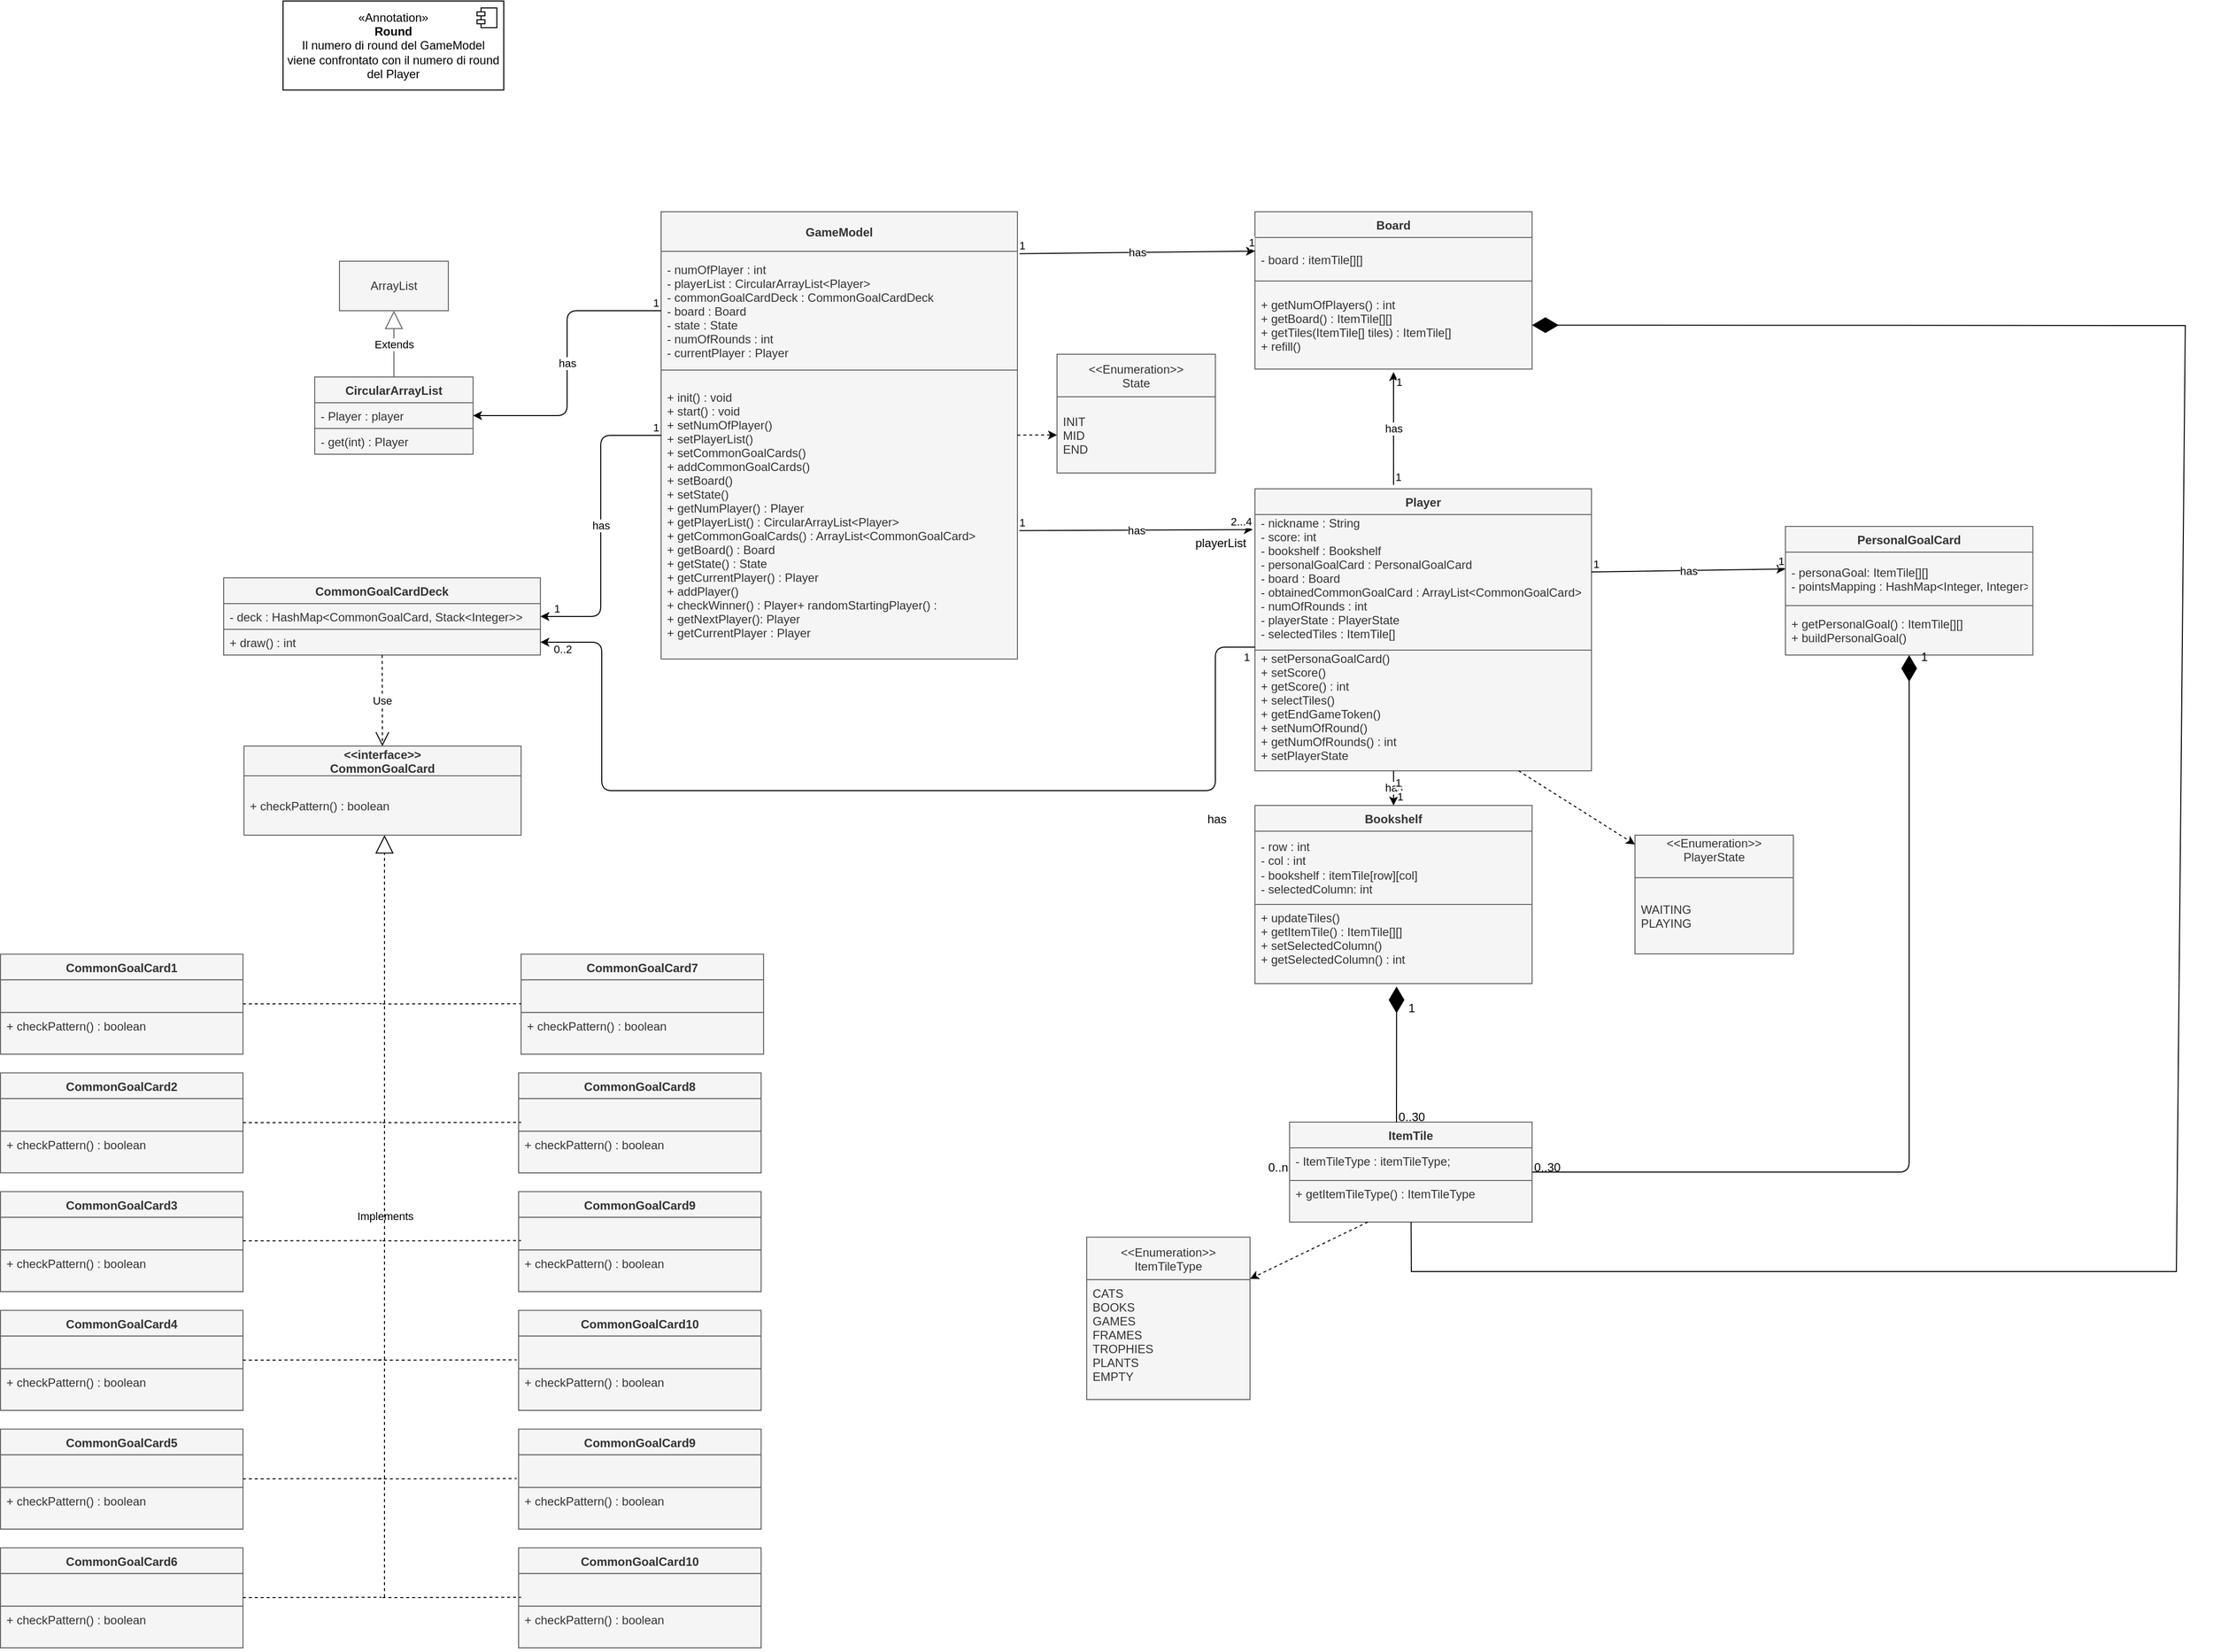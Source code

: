 <mxfile version="21.0.6" type="github">
  <diagram id="C5RBs43oDa-KdzZeNtuy" name="Page-1">
    <mxGraphModel dx="2793" dy="2208" grid="0" gridSize="10" guides="1" tooltips="1" connect="1" arrows="1" fold="1" page="0" pageScale="1" pageWidth="827" pageHeight="1169" background="none" math="0" shadow="0">
      <root>
        <mxCell id="WIyWlLk6GJQsqaUBKTNV-0" />
        <mxCell id="WIyWlLk6GJQsqaUBKTNV-1" parent="WIyWlLk6GJQsqaUBKTNV-0" />
        <mxCell id="HeNyDOu_JDfbKaOdh0E8-0" value="Player" style="swimlane;fontStyle=1;align=center;verticalAlign=top;childLayout=stackLayout;horizontal=1;startSize=26;horizontalStack=0;resizeParent=1;resizeParentMax=0;resizeLast=0;collapsible=1;marginBottom=0;fillColor=#f5f5f5;fontColor=#333333;strokeColor=#666666;" parent="WIyWlLk6GJQsqaUBKTNV-1" vertex="1">
          <mxGeometry x="440" y="-600" width="340" height="285" as="geometry" />
        </mxCell>
        <mxCell id="HeNyDOu_JDfbKaOdh0E8-1" value="- nickname : String&#xa;- score: int&#xa;- bookshelf : Bookshelf&#xa;- personalGoalCard : PersonalGoalCard&#xa;- board : Board&#xa;- obtainedCommonGoalCard : ArrayList&lt;CommonGoalCard&gt;&#xa;- numOfRounds : int&#xa;- playerState : PlayerState&#xa;- selectedTiles : ItemTile[]&#xa;" style="text;strokeColor=#666666;fillColor=#f5f5f5;align=left;verticalAlign=middle;spacingLeft=4;spacingRight=4;overflow=hidden;rotatable=0;points=[[0,0.5],[1,0.5]];portConstraint=eastwest;fontColor=#333333;" parent="HeNyDOu_JDfbKaOdh0E8-0" vertex="1">
          <mxGeometry y="26" width="340" height="137" as="geometry" />
        </mxCell>
        <mxCell id="HeNyDOu_JDfbKaOdh0E8-3" value="+ setPersonaGoalCard()&#xa;+ setScore()&#xa;+ getScore() : int&#xa;+ selectTiles()&#xa;+ getEndGameToken()&#xa;+ setNumOfRound()&#xa;+ getNumOfRounds() : int&#xa;+ setPlayerState&#xa;" style="text;strokeColor=#666666;fillColor=#f5f5f5;align=left;verticalAlign=middle;spacingLeft=4;spacingRight=4;overflow=hidden;rotatable=0;points=[[0,0.5],[1,0.5]];portConstraint=eastwest;fontColor=#333333;" parent="HeNyDOu_JDfbKaOdh0E8-0" vertex="1">
          <mxGeometry y="163" width="340" height="122" as="geometry" />
        </mxCell>
        <mxCell id="HeNyDOu_JDfbKaOdh0E8-4" value="Bookshelf" style="swimlane;fontStyle=1;align=center;verticalAlign=top;childLayout=stackLayout;horizontal=1;startSize=26;horizontalStack=0;resizeParent=1;resizeParentMax=0;resizeLast=0;collapsible=1;marginBottom=0;fillColor=#f5f5f5;fontColor=#333333;strokeColor=#666666;" parent="WIyWlLk6GJQsqaUBKTNV-1" vertex="1">
          <mxGeometry x="440" y="-280" width="280" height="180" as="geometry" />
        </mxCell>
        <mxCell id="HeNyDOu_JDfbKaOdh0E8-5" value="- row : int&lt;u&gt;&lt;br&gt;&lt;/u&gt;- col : int&lt;br&gt;- bookshelf : itemTile[row][col]&lt;br&gt;- selectedColumn: int" style="text;strokeColor=#666666;fillColor=#f5f5f5;align=left;verticalAlign=middle;spacingLeft=4;spacingRight=4;overflow=hidden;rotatable=0;points=[[0,0.5],[1,0.5]];portConstraint=eastwest;html=1;fontColor=#333333;" parent="HeNyDOu_JDfbKaOdh0E8-4" vertex="1">
          <mxGeometry y="26" width="280" height="74" as="geometry" />
        </mxCell>
        <mxCell id="HeNyDOu_JDfbKaOdh0E8-7" value="+ updateTiles()&#xa;+ getItemTile() : ItemTile[][]&#xa;+ setSelectedColumn()&#xa;+ getSelectedColumn() : int " style="text;strokeColor=#666666;fillColor=#f5f5f5;align=left;verticalAlign=top;spacingLeft=4;spacingRight=4;overflow=hidden;rotatable=0;points=[[0,0.5],[1,0.5]];portConstraint=eastwest;fontColor=#333333;" parent="HeNyDOu_JDfbKaOdh0E8-4" vertex="1">
          <mxGeometry y="100" width="280" height="80" as="geometry" />
        </mxCell>
        <mxCell id="HeNyDOu_JDfbKaOdh0E8-8" value="PersonalGoalCard" style="swimlane;fontStyle=1;align=center;verticalAlign=top;childLayout=stackLayout;horizontal=1;startSize=26;horizontalStack=0;resizeParent=1;resizeParentMax=0;resizeLast=0;collapsible=1;marginBottom=0;fillColor=#f5f5f5;fontColor=#333333;strokeColor=#666666;" parent="WIyWlLk6GJQsqaUBKTNV-1" vertex="1">
          <mxGeometry x="976" y="-562" width="250" height="130" as="geometry" />
        </mxCell>
        <mxCell id="HeNyDOu_JDfbKaOdh0E8-9" value="- personaGoal: ItemTile[][]&#xa;- pointsMapping : HashMap&lt;Integer, Integer&gt;" style="text;strokeColor=#666666;fillColor=#f5f5f5;align=left;verticalAlign=middle;spacingLeft=4;spacingRight=4;overflow=hidden;rotatable=0;points=[[0,0.5],[1,0.5]];portConstraint=eastwest;fontColor=#333333;" parent="HeNyDOu_JDfbKaOdh0E8-8" vertex="1">
          <mxGeometry y="26" width="250" height="54" as="geometry" />
        </mxCell>
        <mxCell id="HeNyDOu_JDfbKaOdh0E8-11" value="+ getPersonalGoal() : ItemTile[][]&#xa;+ buildPersonalGoal()" style="text;strokeColor=#666666;fillColor=#f5f5f5;align=left;verticalAlign=middle;spacingLeft=4;spacingRight=4;overflow=hidden;rotatable=0;points=[[0,0.5],[1,0.5]];portConstraint=eastwest;fontColor=#333333;" parent="HeNyDOu_JDfbKaOdh0E8-8" vertex="1">
          <mxGeometry y="80" width="250" height="50" as="geometry" />
        </mxCell>
        <mxCell id="HeNyDOu_JDfbKaOdh0E8-12" value="Board" style="swimlane;fontStyle=1;align=center;verticalAlign=top;childLayout=stackLayout;horizontal=1;startSize=26;horizontalStack=0;resizeParent=1;resizeParentMax=0;resizeLast=0;collapsible=1;marginBottom=0;labelBackgroundColor=none;fillColor=#f5f5f5;fontColor=#333333;strokeColor=#666666;" parent="WIyWlLk6GJQsqaUBKTNV-1" vertex="1">
          <mxGeometry x="440" y="-880" width="280" height="159" as="geometry" />
        </mxCell>
        <mxCell id="HeNyDOu_JDfbKaOdh0E8-13" value="- board : itemTile[][]" style="text;strokeColor=#666666;fillColor=#f5f5f5;align=left;verticalAlign=middle;spacingLeft=4;spacingRight=4;overflow=hidden;rotatable=0;points=[[0,0.5],[1,0.5]];portConstraint=eastwest;labelBackgroundColor=none;fontColor=#333333;" parent="HeNyDOu_JDfbKaOdh0E8-12" vertex="1">
          <mxGeometry y="26" width="280" height="44" as="geometry" />
        </mxCell>
        <mxCell id="HeNyDOu_JDfbKaOdh0E8-15" value="+ getNumOfPlayers() : int&#xa;+ getBoard() : ItemTile[][]&#xa;+ getTiles(ItemTile[] tiles) : ItemTile[]&#xa;+ refill()" style="text;strokeColor=#666666;fillColor=#f5f5f5;align=left;verticalAlign=middle;spacingLeft=4;spacingRight=4;overflow=hidden;rotatable=0;points=[[0,0.5],[1,0.5]];portConstraint=eastwest;labelBackgroundColor=none;fontColor=#333333;" parent="HeNyDOu_JDfbKaOdh0E8-12" vertex="1">
          <mxGeometry y="70" width="280" height="89" as="geometry" />
        </mxCell>
        <mxCell id="HeNyDOu_JDfbKaOdh0E8-16" value="&lt;&lt;Enumeration&gt;&gt;&#xa;ItemTileType" style="swimlane;fontStyle=0;childLayout=stackLayout;horizontal=1;startSize=43;fillColor=#f5f5f5;horizontalStack=0;resizeParent=1;resizeParentMax=0;resizeLast=0;collapsible=1;marginBottom=0;fontColor=#333333;strokeColor=#666666;" parent="WIyWlLk6GJQsqaUBKTNV-1" vertex="1">
          <mxGeometry x="270" y="156.25" width="165" height="164" as="geometry" />
        </mxCell>
        <mxCell id="HeNyDOu_JDfbKaOdh0E8-17" value="CATS&#xa;BOOKS&#xa;GAMES&#xa;FRAMES&#xa;TROPHIES&#xa;PLANTS&#xa;EMPTY" style="text;strokeColor=#666666;fillColor=#f5f5f5;align=left;verticalAlign=top;spacingLeft=4;spacingRight=4;overflow=hidden;rotatable=0;points=[[0,0.5],[1,0.5]];portConstraint=eastwest;fontColor=#333333;" parent="HeNyDOu_JDfbKaOdh0E8-16" vertex="1">
          <mxGeometry y="43" width="165" height="121" as="geometry" />
        </mxCell>
        <mxCell id="HeNyDOu_JDfbKaOdh0E8-39" value="&lt;&lt;interface&gt;&gt;&#xa;CommonGoalCard" style="swimlane;fontStyle=1;align=center;verticalAlign=middle;childLayout=stackLayout;horizontal=1;startSize=30;horizontalStack=0;resizeParent=1;resizeParentMax=0;resizeLast=0;collapsible=1;marginBottom=0;labelBackgroundColor=none;fillColor=#f5f5f5;fontColor=#333333;strokeColor=#666666;" parent="WIyWlLk6GJQsqaUBKTNV-1" vertex="1">
          <mxGeometry x="-581.49" y="-340" width="280" height="90" as="geometry" />
        </mxCell>
        <mxCell id="HeNyDOu_JDfbKaOdh0E8-42" value="+ checkPattern() : boolean" style="text;strokeColor=#666666;fillColor=#f5f5f5;align=left;verticalAlign=middle;spacingLeft=4;spacingRight=4;overflow=hidden;rotatable=0;points=[[0,0.5],[1,0.5]];portConstraint=eastwest;fontColor=#333333;" parent="HeNyDOu_JDfbKaOdh0E8-39" vertex="1">
          <mxGeometry y="30" width="280" height="60" as="geometry" />
        </mxCell>
        <mxCell id="TG_g14gipUIJD300kOHJ-9" value="ItemTile" style="swimlane;fontStyle=1;align=center;verticalAlign=top;childLayout=stackLayout;horizontal=1;startSize=26;horizontalStack=0;resizeParent=1;resizeParentMax=0;resizeLast=0;collapsible=1;marginBottom=0;fillColor=#f5f5f5;fontColor=#333333;strokeColor=#666666;" parent="WIyWlLk6GJQsqaUBKTNV-1" vertex="1">
          <mxGeometry x="475" y="40" width="245" height="101" as="geometry" />
        </mxCell>
        <mxCell id="TG_g14gipUIJD300kOHJ-10" value="- ItemTileType : itemTileType;" style="text;strokeColor=#666666;fillColor=#f5f5f5;align=left;verticalAlign=top;spacingLeft=4;spacingRight=4;overflow=hidden;rotatable=0;points=[[0,0.5],[1,0.5]];portConstraint=eastwest;fontColor=#333333;" parent="TG_g14gipUIJD300kOHJ-9" vertex="1">
          <mxGeometry y="26" width="245" height="33" as="geometry" />
        </mxCell>
        <mxCell id="TG_g14gipUIJD300kOHJ-12" value="+ getItemTileType() : ItemTileType" style="text;strokeColor=#666666;fillColor=#f5f5f5;align=left;verticalAlign=top;spacingLeft=4;spacingRight=4;overflow=hidden;rotatable=0;points=[[0,0.5],[1,0.5]];portConstraint=eastwest;fontColor=#333333;" parent="TG_g14gipUIJD300kOHJ-9" vertex="1">
          <mxGeometry y="59" width="245" height="42" as="geometry" />
        </mxCell>
        <mxCell id="dTjtzGn-DZdnPieQcymC-0" value="GameModel" style="swimlane;fontStyle=1;align=center;verticalAlign=middle;childLayout=stackLayout;horizontal=1;startSize=40;horizontalStack=0;resizeParent=1;resizeParentMax=0;resizeLast=0;collapsible=1;marginBottom=0;fillColor=#f5f5f5;strokeColor=#666666;fontColor=#333333;" parent="WIyWlLk6GJQsqaUBKTNV-1" vertex="1">
          <mxGeometry x="-160" y="-880" width="360" height="452" as="geometry" />
        </mxCell>
        <mxCell id="dTjtzGn-DZdnPieQcymC-1" value="- numOfPlayer : int&#xa;- playerList : CircularArrayList&lt;Player&gt;&#xa;- commonGoalCardDeck : CommonGoalCardDeck&#xa;- board : Board&#xa;- state : State&#xa;- numOfRounds : int&#xa;- currentPlayer : Player" style="text;strokeColor=#666666;fillColor=#f5f5f5;align=left;verticalAlign=middle;spacingLeft=4;spacingRight=4;overflow=hidden;rotatable=0;points=[[0,0.5],[1,0.5]];portConstraint=eastwest;fontColor=#333333;" parent="dTjtzGn-DZdnPieQcymC-0" vertex="1">
          <mxGeometry y="40" width="360" height="120" as="geometry" />
        </mxCell>
        <mxCell id="dTjtzGn-DZdnPieQcymC-3" value="+ init() : void&#xa;+ start() : void&#xa;+ setNumOfPlayer() &#xa;+ setPlayerList()&#xa;+ setCommonGoalCards()&#xa;+ addCommonGoalCards()&#xa;+ setBoard()&#xa;+ setState()&#xa;+ getNumPlayer() : Player&#xa;+ getPlayerList() : CircularArrayList&lt;Player&gt;&#xa;+ getCommonGoalCards() : ArrayList&lt;CommonGoalCard&gt;&#xa;+ getBoard() : Board&#xa;+ getState() : State&#xa;+ getCurrentPlayer() : Player&#xa;+ addPlayer()&#xa;+ checkWinner() : Player+ randomStartingPlayer() : &#xa;+ getNextPlayer(): Player&#xa;+ getCurrentPlayer : Player" style="text;strokeColor=#666666;fillColor=#f5f5f5;align=left;verticalAlign=middle;spacingLeft=4;spacingRight=4;overflow=hidden;rotatable=0;points=[[0,0.5],[1,0.5]];portConstraint=eastwest;fontColor=#333333;" parent="dTjtzGn-DZdnPieQcymC-0" vertex="1">
          <mxGeometry y="160" width="360" height="292" as="geometry" />
        </mxCell>
        <mxCell id="dTjtzGn-DZdnPieQcymC-8" value="&lt;&lt;Enumeration&gt;&gt;&#xa;State" style="swimlane;fontStyle=0;childLayout=stackLayout;horizontal=1;startSize=43;fillColor=#f5f5f5;horizontalStack=0;resizeParent=1;resizeParentMax=0;resizeLast=0;collapsible=1;marginBottom=0;fontColor=#333333;strokeColor=#666666;" parent="WIyWlLk6GJQsqaUBKTNV-1" vertex="1">
          <mxGeometry x="240" y="-736" width="160" height="120" as="geometry" />
        </mxCell>
        <mxCell id="dTjtzGn-DZdnPieQcymC-9" value="INIT&#xa;MID&#xa;END" style="text;strokeColor=#666666;fillColor=#f5f5f5;align=left;verticalAlign=middle;spacingLeft=4;spacingRight=4;overflow=hidden;rotatable=0;points=[[0,0.5],[1,0.5]];portConstraint=eastwest;fontColor=#333333;" parent="dTjtzGn-DZdnPieQcymC-8" vertex="1">
          <mxGeometry y="43" width="160" height="77" as="geometry" />
        </mxCell>
        <mxCell id="AF8taGSQTb52YkFh4nOF-19" value="has" style="endArrow=classic;html=1;rounded=0;exitX=1.006;exitY=0.02;exitDx=0;exitDy=0;exitPerimeter=0;entryX=0;entryY=0.25;entryDx=0;entryDy=0;" parent="WIyWlLk6GJQsqaUBKTNV-1" source="dTjtzGn-DZdnPieQcymC-1" target="HeNyDOu_JDfbKaOdh0E8-12" edge="1">
          <mxGeometry relative="1" as="geometry">
            <mxPoint x="260" y="-840" as="sourcePoint" />
            <mxPoint x="400" y="-810" as="targetPoint" />
            <Array as="points" />
          </mxGeometry>
        </mxCell>
        <mxCell id="AF8taGSQTb52YkFh4nOF-21" value="1" style="edgeLabel;resizable=0;html=1;align=left;verticalAlign=bottom;fillColor=#FFF4C3;" parent="AF8taGSQTb52YkFh4nOF-19" connectable="0" vertex="1">
          <mxGeometry x="-1" relative="1" as="geometry">
            <mxPoint x="-2" as="offset" />
          </mxGeometry>
        </mxCell>
        <mxCell id="AF8taGSQTb52YkFh4nOF-22" value="1" style="edgeLabel;resizable=0;html=1;align=right;verticalAlign=bottom;fillColor=#FFF4C3;" parent="AF8taGSQTb52YkFh4nOF-19" connectable="0" vertex="1">
          <mxGeometry x="1" relative="1" as="geometry" />
        </mxCell>
        <mxCell id="AF8taGSQTb52YkFh4nOF-24" value="has" style="endArrow=classic;html=1;rounded=1;exitX=1.006;exitY=0.02;exitDx=0;exitDy=0;exitPerimeter=0;entryX=0.968;entryY=0.041;entryDx=0;entryDy=0;entryPerimeter=0;" parent="WIyWlLk6GJQsqaUBKTNV-1" edge="1" target="AF8taGSQTb52YkFh4nOF-30">
          <mxGeometry relative="1" as="geometry">
            <mxPoint x="202.0" y="-557.75" as="sourcePoint" />
            <mxPoint x="439.84" y="-560" as="targetPoint" />
            <Array as="points" />
          </mxGeometry>
        </mxCell>
        <mxCell id="AF8taGSQTb52YkFh4nOF-25" value="1" style="edgeLabel;resizable=0;html=1;align=left;verticalAlign=bottom;fillColor=#FFF4C3;" parent="AF8taGSQTb52YkFh4nOF-24" connectable="0" vertex="1">
          <mxGeometry x="-1" relative="1" as="geometry">
            <mxPoint x="-2" as="offset" />
          </mxGeometry>
        </mxCell>
        <mxCell id="AF8taGSQTb52YkFh4nOF-26" value="2...4" style="edgeLabel;resizable=0;html=1;align=right;verticalAlign=bottom;fillColor=#FFF4C3;" parent="AF8taGSQTb52YkFh4nOF-24" connectable="0" vertex="1">
          <mxGeometry x="1" relative="1" as="geometry" />
        </mxCell>
        <mxCell id="AF8taGSQTb52YkFh4nOF-27" value="has" style="endArrow=classic;html=1;rounded=1;exitX=0.412;exitY=-0.014;exitDx=0;exitDy=0;entryX=0.5;entryY=1.034;entryDx=0;entryDy=0;entryPerimeter=0;exitPerimeter=0;" parent="WIyWlLk6GJQsqaUBKTNV-1" source="HeNyDOu_JDfbKaOdh0E8-0" target="HeNyDOu_JDfbKaOdh0E8-15" edge="1">
          <mxGeometry relative="1" as="geometry">
            <mxPoint x="571.5" y="-600" as="sourcePoint" />
            <mxPoint x="588.5" y="-712.25" as="targetPoint" />
            <Array as="points" />
          </mxGeometry>
        </mxCell>
        <mxCell id="AF8taGSQTb52YkFh4nOF-28" value="1" style="edgeLabel;resizable=0;html=1;align=left;verticalAlign=bottom;fillColor=#FFF4C3;direction=south;" parent="AF8taGSQTb52YkFh4nOF-27" connectable="0" vertex="1">
          <mxGeometry x="-1" relative="1" as="geometry">
            <mxPoint as="offset" />
          </mxGeometry>
        </mxCell>
        <mxCell id="AF8taGSQTb52YkFh4nOF-29" value="1" style="edgeLabel;resizable=0;html=1;align=right;verticalAlign=bottom;fillColor=#FFF4C3;" parent="AF8taGSQTb52YkFh4nOF-27" connectable="0" vertex="1">
          <mxGeometry x="1" relative="1" as="geometry">
            <mxPoint x="10" y="18" as="offset" />
          </mxGeometry>
        </mxCell>
        <mxCell id="AF8taGSQTb52YkFh4nOF-30" value="playerList" style="text;html=1;align=center;verticalAlign=middle;resizable=0;points=[];autosize=1;strokeColor=none;fillColor=none;" parent="WIyWlLk6GJQsqaUBKTNV-1" vertex="1">
          <mxGeometry x="370" y="-560" width="70" height="30" as="geometry" />
        </mxCell>
        <mxCell id="AF8taGSQTb52YkFh4nOF-31" value="has" style="endArrow=classic;html=1;rounded=0;exitX=0.412;exitY=1;exitDx=0;exitDy=0;exitPerimeter=0;" parent="WIyWlLk6GJQsqaUBKTNV-1" source="HeNyDOu_JDfbKaOdh0E8-3" target="HeNyDOu_JDfbKaOdh0E8-4" edge="1">
          <mxGeometry relative="1" as="geometry">
            <mxPoint x="579.5" y="-282.03" as="sourcePoint" />
            <mxPoint x="890" y="-340" as="targetPoint" />
            <Array as="points" />
          </mxGeometry>
        </mxCell>
        <mxCell id="AF8taGSQTb52YkFh4nOF-32" value="1" style="edgeLabel;resizable=0;html=1;align=left;verticalAlign=bottom;fillColor=#FFF4C3;direction=south;" parent="AF8taGSQTb52YkFh4nOF-31" connectable="0" vertex="1">
          <mxGeometry x="-1" relative="1" as="geometry">
            <mxPoint y="20" as="offset" />
          </mxGeometry>
        </mxCell>
        <mxCell id="AF8taGSQTb52YkFh4nOF-33" value="1" style="edgeLabel;resizable=0;html=1;align=right;verticalAlign=bottom;fillColor=#FFF4C3;" parent="AF8taGSQTb52YkFh4nOF-31" connectable="0" vertex="1">
          <mxGeometry x="1" relative="1" as="geometry">
            <mxPoint x="10" as="offset" />
          </mxGeometry>
        </mxCell>
        <mxCell id="AF8taGSQTb52YkFh4nOF-34" value="has" style="endArrow=classic;html=1;rounded=1;edgeStyle=orthogonalEdgeStyle;" parent="WIyWlLk6GJQsqaUBKTNV-1" source="dTjtzGn-DZdnPieQcymC-0" target="Bc4TnsWlUAblkgccjZVZ-6" edge="1">
          <mxGeometry x="-0.003" relative="1" as="geometry">
            <mxPoint x="19.5" y="-460" as="sourcePoint" />
            <mxPoint x="19.5" y="-340" as="targetPoint" />
            <mxPoint as="offset" />
          </mxGeometry>
        </mxCell>
        <mxCell id="AF8taGSQTb52YkFh4nOF-35" value="1" style="edgeLabel;resizable=0;html=1;align=left;verticalAlign=bottom;fillColor=#FFF4C3;direction=south;" parent="AF8taGSQTb52YkFh4nOF-34" connectable="0" vertex="1">
          <mxGeometry x="-1" relative="1" as="geometry">
            <mxPoint x="-10" as="offset" />
          </mxGeometry>
        </mxCell>
        <mxCell id="AF8taGSQTb52YkFh4nOF-37" value="has" style="endArrow=classic;html=1;rounded=1;entryX=0;entryY=0.315;entryDx=0;entryDy=0;entryPerimeter=0;" parent="WIyWlLk6GJQsqaUBKTNV-1" target="HeNyDOu_JDfbKaOdh0E8-9" edge="1">
          <mxGeometry relative="1" as="geometry">
            <mxPoint x="780" y="-516" as="sourcePoint" />
            <mxPoint x="957.84" y="-530" as="targetPoint" />
            <Array as="points" />
          </mxGeometry>
        </mxCell>
        <mxCell id="AF8taGSQTb52YkFh4nOF-38" value="1" style="edgeLabel;resizable=0;html=1;align=left;verticalAlign=bottom;fillColor=#FFF4C3;" parent="AF8taGSQTb52YkFh4nOF-37" connectable="0" vertex="1">
          <mxGeometry x="-1" relative="1" as="geometry">
            <mxPoint as="offset" />
          </mxGeometry>
        </mxCell>
        <mxCell id="AF8taGSQTb52YkFh4nOF-39" value="1" style="edgeLabel;resizable=0;html=1;align=right;verticalAlign=bottom;fillColor=#FFF4C3;" parent="AF8taGSQTb52YkFh4nOF-37" connectable="0" vertex="1">
          <mxGeometry x="1" relative="1" as="geometry" />
        </mxCell>
        <mxCell id="AF8taGSQTb52YkFh4nOF-45" value="&lt;&lt;Enumeration&gt;&gt;&#xa;PlayerState&#xa;" style="swimlane;fontStyle=0;childLayout=stackLayout;horizontal=1;startSize=43;fillColor=#f5f5f5;horizontalStack=0;resizeParent=1;resizeParentMax=0;resizeLast=0;collapsible=1;marginBottom=0;fontColor=#333333;strokeColor=#666666;" parent="WIyWlLk6GJQsqaUBKTNV-1" vertex="1">
          <mxGeometry x="824" y="-250" width="160" height="120" as="geometry" />
        </mxCell>
        <mxCell id="AF8taGSQTb52YkFh4nOF-46" value="WAITING&#xa;PLAYING" style="text;strokeColor=#666666;fillColor=#f5f5f5;align=left;verticalAlign=middle;spacingLeft=4;spacingRight=4;overflow=hidden;rotatable=0;points=[[0,0.5],[1,0.5]];portConstraint=eastwest;fontColor=#333333;" parent="AF8taGSQTb52YkFh4nOF-45" vertex="1">
          <mxGeometry y="43" width="160" height="77" as="geometry" />
        </mxCell>
        <mxCell id="AF8taGSQTb52YkFh4nOF-93" value="CommonGoalCard3" style="swimlane;fontStyle=1;align=center;verticalAlign=top;childLayout=stackLayout;horizontal=1;startSize=26;horizontalStack=0;resizeParent=1;resizeParentMax=0;resizeLast=0;collapsible=1;marginBottom=0;fillColor=#f5f5f5;fontColor=#333333;strokeColor=#666666;" parent="WIyWlLk6GJQsqaUBKTNV-1" vertex="1">
          <mxGeometry x="-827.49" y="110.25" width="245" height="101" as="geometry" />
        </mxCell>
        <mxCell id="AF8taGSQTb52YkFh4nOF-94" value="" style="text;strokeColor=#666666;fillColor=#f5f5f5;align=left;verticalAlign=top;spacingLeft=4;spacingRight=4;overflow=hidden;rotatable=0;points=[[0,0.5],[1,0.5]];portConstraint=eastwest;fontColor=#333333;" parent="AF8taGSQTb52YkFh4nOF-93" vertex="1">
          <mxGeometry y="26" width="245" height="33" as="geometry" />
        </mxCell>
        <mxCell id="AF8taGSQTb52YkFh4nOF-95" value="+ checkPattern() : boolean" style="text;strokeColor=#666666;fillColor=#f5f5f5;align=left;verticalAlign=top;spacingLeft=4;spacingRight=4;overflow=hidden;rotatable=0;points=[[0,0.5],[1,0.5]];portConstraint=eastwest;fontColor=#333333;" parent="AF8taGSQTb52YkFh4nOF-93" vertex="1">
          <mxGeometry y="59" width="245" height="42" as="geometry" />
        </mxCell>
        <mxCell id="AF8taGSQTb52YkFh4nOF-97" value="CommonGoalCard4" style="swimlane;fontStyle=1;align=center;verticalAlign=top;childLayout=stackLayout;horizontal=1;startSize=26;horizontalStack=0;resizeParent=1;resizeParentMax=0;resizeLast=0;collapsible=1;marginBottom=0;fillColor=#f5f5f5;fontColor=#333333;strokeColor=#666666;" parent="WIyWlLk6GJQsqaUBKTNV-1" vertex="1">
          <mxGeometry x="-827.49" y="230.25" width="245" height="101" as="geometry" />
        </mxCell>
        <mxCell id="AF8taGSQTb52YkFh4nOF-98" value="" style="text;strokeColor=#666666;fillColor=#f5f5f5;align=left;verticalAlign=top;spacingLeft=4;spacingRight=4;overflow=hidden;rotatable=0;points=[[0,0.5],[1,0.5]];portConstraint=eastwest;fontColor=#333333;" parent="AF8taGSQTb52YkFh4nOF-97" vertex="1">
          <mxGeometry y="26" width="245" height="33" as="geometry" />
        </mxCell>
        <mxCell id="AF8taGSQTb52YkFh4nOF-99" value="+ checkPattern() : boolean" style="text;strokeColor=#666666;fillColor=#f5f5f5;align=left;verticalAlign=top;spacingLeft=4;spacingRight=4;overflow=hidden;rotatable=0;points=[[0,0.5],[1,0.5]];portConstraint=eastwest;fontColor=#333333;" parent="AF8taGSQTb52YkFh4nOF-97" vertex="1">
          <mxGeometry y="59" width="245" height="42" as="geometry" />
        </mxCell>
        <mxCell id="AF8taGSQTb52YkFh4nOF-101" value="CommonGoalCard1" style="swimlane;fontStyle=1;align=center;verticalAlign=top;childLayout=stackLayout;horizontal=1;startSize=26;horizontalStack=0;resizeParent=1;resizeParentMax=0;resizeLast=0;collapsible=1;marginBottom=0;fillColor=#f5f5f5;fontColor=#333333;strokeColor=#666666;" parent="WIyWlLk6GJQsqaUBKTNV-1" vertex="1">
          <mxGeometry x="-827.49" y="-129.75" width="245" height="101" as="geometry" />
        </mxCell>
        <mxCell id="AF8taGSQTb52YkFh4nOF-102" value="" style="text;strokeColor=#666666;fillColor=#f5f5f5;align=left;verticalAlign=top;spacingLeft=4;spacingRight=4;overflow=hidden;rotatable=0;points=[[0,0.5],[1,0.5]];portConstraint=eastwest;fontColor=#333333;" parent="AF8taGSQTb52YkFh4nOF-101" vertex="1">
          <mxGeometry y="26" width="245" height="33" as="geometry" />
        </mxCell>
        <mxCell id="AF8taGSQTb52YkFh4nOF-103" value="+ checkPattern() : boolean" style="text;strokeColor=#666666;fillColor=#f5f5f5;align=left;verticalAlign=top;spacingLeft=4;spacingRight=4;overflow=hidden;rotatable=0;points=[[0,0.5],[1,0.5]];portConstraint=eastwest;fontColor=#333333;" parent="AF8taGSQTb52YkFh4nOF-101" vertex="1">
          <mxGeometry y="59" width="245" height="42" as="geometry" />
        </mxCell>
        <mxCell id="AF8taGSQTb52YkFh4nOF-104" value="CommonGoalCard2" style="swimlane;fontStyle=1;align=center;verticalAlign=top;childLayout=stackLayout;horizontal=1;startSize=26;horizontalStack=0;resizeParent=1;resizeParentMax=0;resizeLast=0;collapsible=1;marginBottom=0;fillColor=#f5f5f5;fontColor=#333333;strokeColor=#666666;" parent="WIyWlLk6GJQsqaUBKTNV-1" vertex="1">
          <mxGeometry x="-827.49" y="-9.75" width="245" height="59" as="geometry" />
        </mxCell>
        <mxCell id="AF8taGSQTb52YkFh4nOF-105" value="" style="text;strokeColor=#666666;fillColor=#f5f5f5;align=left;verticalAlign=top;spacingLeft=4;spacingRight=4;overflow=hidden;rotatable=0;points=[[0,0.5],[1,0.5]];portConstraint=eastwest;fontColor=#333333;" parent="AF8taGSQTb52YkFh4nOF-104" vertex="1">
          <mxGeometry y="26" width="245" height="33" as="geometry" />
        </mxCell>
        <mxCell id="AF8taGSQTb52YkFh4nOF-108" value="CommonGoalCard9" style="swimlane;fontStyle=1;align=center;verticalAlign=top;childLayout=stackLayout;horizontal=1;startSize=26;horizontalStack=0;resizeParent=1;resizeParentMax=0;resizeLast=0;collapsible=1;marginBottom=0;fillColor=#f5f5f5;fontColor=#333333;strokeColor=#666666;" parent="WIyWlLk6GJQsqaUBKTNV-1" vertex="1">
          <mxGeometry x="-303.98" y="110.25" width="245" height="101" as="geometry" />
        </mxCell>
        <mxCell id="AF8taGSQTb52YkFh4nOF-109" value="" style="text;strokeColor=#666666;fillColor=#f5f5f5;align=left;verticalAlign=top;spacingLeft=4;spacingRight=4;overflow=hidden;rotatable=0;points=[[0,0.5],[1,0.5]];portConstraint=eastwest;fontColor=#333333;" parent="AF8taGSQTb52YkFh4nOF-108" vertex="1">
          <mxGeometry y="26" width="245" height="33" as="geometry" />
        </mxCell>
        <mxCell id="AF8taGSQTb52YkFh4nOF-110" value="+ checkPattern() : boolean" style="text;strokeColor=#666666;fillColor=#f5f5f5;align=left;verticalAlign=top;spacingLeft=4;spacingRight=4;overflow=hidden;rotatable=0;points=[[0,0.5],[1,0.5]];portConstraint=eastwest;fontColor=#333333;" parent="AF8taGSQTb52YkFh4nOF-108" vertex="1">
          <mxGeometry y="59" width="245" height="42" as="geometry" />
        </mxCell>
        <mxCell id="AF8taGSQTb52YkFh4nOF-111" value="CommonGoalCard10" style="swimlane;fontStyle=1;align=center;verticalAlign=top;childLayout=stackLayout;horizontal=1;startSize=26;horizontalStack=0;resizeParent=1;resizeParentMax=0;resizeLast=0;collapsible=1;marginBottom=0;fillColor=#f5f5f5;fontColor=#333333;strokeColor=#666666;" parent="WIyWlLk6GJQsqaUBKTNV-1" vertex="1">
          <mxGeometry x="-303.98" y="230.25" width="245" height="101" as="geometry" />
        </mxCell>
        <mxCell id="AF8taGSQTb52YkFh4nOF-112" value="" style="text;strokeColor=#666666;fillColor=#f5f5f5;align=left;verticalAlign=top;spacingLeft=4;spacingRight=4;overflow=hidden;rotatable=0;points=[[0,0.5],[1,0.5]];portConstraint=eastwest;fontColor=#333333;" parent="AF8taGSQTb52YkFh4nOF-111" vertex="1">
          <mxGeometry y="26" width="245" height="33" as="geometry" />
        </mxCell>
        <mxCell id="AF8taGSQTb52YkFh4nOF-113" value="+ checkPattern() : boolean" style="text;strokeColor=#666666;fillColor=#f5f5f5;align=left;verticalAlign=top;spacingLeft=4;spacingRight=4;overflow=hidden;rotatable=0;points=[[0,0.5],[1,0.5]];portConstraint=eastwest;fontColor=#333333;" parent="AF8taGSQTb52YkFh4nOF-111" vertex="1">
          <mxGeometry y="59" width="245" height="42" as="geometry" />
        </mxCell>
        <mxCell id="AF8taGSQTb52YkFh4nOF-115" value="CommonGoalCard7" style="swimlane;fontStyle=1;align=center;verticalAlign=top;childLayout=stackLayout;horizontal=1;startSize=26;horizontalStack=0;resizeParent=1;resizeParentMax=0;resizeLast=0;collapsible=1;marginBottom=0;fillColor=#f5f5f5;strokeColor=#666666;fontColor=#333333;" parent="WIyWlLk6GJQsqaUBKTNV-1" vertex="1">
          <mxGeometry x="-301.49" y="-129.75" width="245" height="101" as="geometry" />
        </mxCell>
        <mxCell id="AF8taGSQTb52YkFh4nOF-116" value="" style="text;strokeColor=#666666;fillColor=#f5f5f5;align=left;verticalAlign=top;spacingLeft=4;spacingRight=4;overflow=hidden;rotatable=0;points=[[0,0.5],[1,0.5]];portConstraint=eastwest;fontColor=#333333;" parent="AF8taGSQTb52YkFh4nOF-115" vertex="1">
          <mxGeometry y="26" width="245" height="33" as="geometry" />
        </mxCell>
        <mxCell id="AF8taGSQTb52YkFh4nOF-117" value="+ checkPattern() : boolean" style="text;strokeColor=#666666;fillColor=#f5f5f5;align=left;verticalAlign=top;spacingLeft=4;spacingRight=4;overflow=hidden;rotatable=0;points=[[0,0.5],[1,0.5]];portConstraint=eastwest;fontColor=#333333;" parent="AF8taGSQTb52YkFh4nOF-115" vertex="1">
          <mxGeometry y="59" width="245" height="42" as="geometry" />
        </mxCell>
        <mxCell id="AF8taGSQTb52YkFh4nOF-118" value="CommonGoalCard8" style="swimlane;fontStyle=1;align=center;verticalAlign=top;childLayout=stackLayout;horizontal=1;startSize=26;horizontalStack=0;resizeParent=1;resizeParentMax=0;resizeLast=0;collapsible=1;marginBottom=0;fillColor=#f5f5f5;fontColor=#333333;strokeColor=#666666;" parent="WIyWlLk6GJQsqaUBKTNV-1" vertex="1">
          <mxGeometry x="-303.98" y="-9.75" width="245" height="101" as="geometry" />
        </mxCell>
        <mxCell id="AF8taGSQTb52YkFh4nOF-119" value="" style="text;strokeColor=#666666;fillColor=#f5f5f5;align=left;verticalAlign=top;spacingLeft=4;spacingRight=4;overflow=hidden;rotatable=0;points=[[0,0.5],[1,0.5]];portConstraint=eastwest;fontColor=#333333;" parent="AF8taGSQTb52YkFh4nOF-118" vertex="1">
          <mxGeometry y="26" width="245" height="33" as="geometry" />
        </mxCell>
        <mxCell id="AF8taGSQTb52YkFh4nOF-120" value="+ checkPattern() : boolean" style="text;strokeColor=#666666;fillColor=#f5f5f5;align=left;verticalAlign=top;spacingLeft=4;spacingRight=4;overflow=hidden;rotatable=0;points=[[0,0.5],[1,0.5]];portConstraint=eastwest;fontColor=#333333;" parent="AF8taGSQTb52YkFh4nOF-118" vertex="1">
          <mxGeometry y="59" width="245" height="42" as="geometry" />
        </mxCell>
        <mxCell id="AF8taGSQTb52YkFh4nOF-122" value="CommonGoalCard5" style="swimlane;fontStyle=1;align=center;verticalAlign=top;childLayout=stackLayout;horizontal=1;startSize=26;horizontalStack=0;resizeParent=1;resizeParentMax=0;resizeLast=0;collapsible=1;marginBottom=0;fillColor=#f5f5f5;fontColor=#333333;strokeColor=#666666;" parent="WIyWlLk6GJQsqaUBKTNV-1" vertex="1">
          <mxGeometry x="-827.49" y="350.25" width="245" height="101" as="geometry" />
        </mxCell>
        <mxCell id="AF8taGSQTb52YkFh4nOF-123" value="" style="text;strokeColor=#666666;fillColor=#f5f5f5;align=left;verticalAlign=top;spacingLeft=4;spacingRight=4;overflow=hidden;rotatable=0;points=[[0,0.5],[1,0.5]];portConstraint=eastwest;fontColor=#333333;" parent="AF8taGSQTb52YkFh4nOF-122" vertex="1">
          <mxGeometry y="26" width="245" height="33" as="geometry" />
        </mxCell>
        <mxCell id="AF8taGSQTb52YkFh4nOF-124" value="+ checkPattern() : boolean" style="text;strokeColor=#666666;fillColor=#f5f5f5;align=left;verticalAlign=top;spacingLeft=4;spacingRight=4;overflow=hidden;rotatable=0;points=[[0,0.5],[1,0.5]];portConstraint=eastwest;fontColor=#333333;" parent="AF8taGSQTb52YkFh4nOF-122" vertex="1">
          <mxGeometry y="59" width="245" height="42" as="geometry" />
        </mxCell>
        <mxCell id="AF8taGSQTb52YkFh4nOF-125" value="CommonGoalCard6" style="swimlane;fontStyle=1;align=center;verticalAlign=top;childLayout=stackLayout;horizontal=1;startSize=26;horizontalStack=0;resizeParent=1;resizeParentMax=0;resizeLast=0;collapsible=1;marginBottom=0;fillColor=#f5f5f5;fontColor=#333333;strokeColor=#666666;" parent="WIyWlLk6GJQsqaUBKTNV-1" vertex="1">
          <mxGeometry x="-827.49" y="470.25" width="245" height="101" as="geometry" />
        </mxCell>
        <mxCell id="AF8taGSQTb52YkFh4nOF-126" value="" style="text;strokeColor=#666666;fillColor=#f5f5f5;align=left;verticalAlign=top;spacingLeft=4;spacingRight=4;overflow=hidden;rotatable=0;points=[[0,0.5],[1,0.5]];portConstraint=eastwest;fontColor=#333333;" parent="AF8taGSQTb52YkFh4nOF-125" vertex="1">
          <mxGeometry y="26" width="245" height="33" as="geometry" />
        </mxCell>
        <mxCell id="AF8taGSQTb52YkFh4nOF-127" value="+ checkPattern() : boolean" style="text;strokeColor=#666666;fillColor=#f5f5f5;align=left;verticalAlign=top;spacingLeft=4;spacingRight=4;overflow=hidden;rotatable=0;points=[[0,0.5],[1,0.5]];portConstraint=eastwest;fontColor=#333333;" parent="AF8taGSQTb52YkFh4nOF-125" vertex="1">
          <mxGeometry y="59" width="245" height="42" as="geometry" />
        </mxCell>
        <mxCell id="AF8taGSQTb52YkFh4nOF-129" value="CommonGoalCard9" style="swimlane;fontStyle=1;align=center;verticalAlign=top;childLayout=stackLayout;horizontal=1;startSize=26;horizontalStack=0;resizeParent=1;resizeParentMax=0;resizeLast=0;collapsible=1;marginBottom=0;fillColor=#f5f5f5;fontColor=#333333;strokeColor=#666666;" parent="WIyWlLk6GJQsqaUBKTNV-1" vertex="1">
          <mxGeometry x="-303.98" y="350.25" width="245" height="101" as="geometry" />
        </mxCell>
        <mxCell id="AF8taGSQTb52YkFh4nOF-130" value="" style="text;strokeColor=#666666;fillColor=#f5f5f5;align=left;verticalAlign=top;spacingLeft=4;spacingRight=4;overflow=hidden;rotatable=0;points=[[0,0.5],[1,0.5]];portConstraint=eastwest;fontColor=#333333;" parent="AF8taGSQTb52YkFh4nOF-129" vertex="1">
          <mxGeometry y="26" width="245" height="33" as="geometry" />
        </mxCell>
        <mxCell id="AF8taGSQTb52YkFh4nOF-131" value="+ checkPattern() : boolean" style="text;strokeColor=#666666;fillColor=#f5f5f5;align=left;verticalAlign=top;spacingLeft=4;spacingRight=4;overflow=hidden;rotatable=0;points=[[0,0.5],[1,0.5]];portConstraint=eastwest;fontColor=#333333;" parent="AF8taGSQTb52YkFh4nOF-129" vertex="1">
          <mxGeometry y="59" width="245" height="42" as="geometry" />
        </mxCell>
        <mxCell id="AF8taGSQTb52YkFh4nOF-132" value="CommonGoalCard10" style="swimlane;fontStyle=1;align=center;verticalAlign=top;childLayout=stackLayout;horizontal=1;startSize=26;horizontalStack=0;resizeParent=1;resizeParentMax=0;resizeLast=0;collapsible=1;marginBottom=0;fillColor=#f5f5f5;fontColor=#333333;strokeColor=#666666;" parent="WIyWlLk6GJQsqaUBKTNV-1" vertex="1">
          <mxGeometry x="-303.98" y="470.25" width="245" height="101" as="geometry" />
        </mxCell>
        <mxCell id="AF8taGSQTb52YkFh4nOF-133" value="" style="text;strokeColor=#666666;fillColor=#f5f5f5;align=left;verticalAlign=top;spacingLeft=4;spacingRight=4;overflow=hidden;rotatable=0;points=[[0,0.5],[1,0.5]];portConstraint=eastwest;fontColor=#333333;" parent="AF8taGSQTb52YkFh4nOF-132" vertex="1">
          <mxGeometry y="26" width="245" height="33" as="geometry" />
        </mxCell>
        <mxCell id="AF8taGSQTb52YkFh4nOF-134" value="+ checkPattern() : boolean" style="text;strokeColor=#666666;fillColor=#f5f5f5;align=left;verticalAlign=top;spacingLeft=4;spacingRight=4;overflow=hidden;rotatable=0;points=[[0,0.5],[1,0.5]];portConstraint=eastwest;fontColor=#333333;" parent="AF8taGSQTb52YkFh4nOF-132" vertex="1">
          <mxGeometry y="59" width="245" height="42" as="geometry" />
        </mxCell>
        <mxCell id="AF8taGSQTb52YkFh4nOF-136" value="Implements" style="endArrow=block;endSize=16;endFill=0;html=1;rounded=1;labelBackgroundColor=none;dashed=1;" parent="WIyWlLk6GJQsqaUBKTNV-1" edge="1">
          <mxGeometry width="160" relative="1" as="geometry">
            <mxPoint x="-439.5" y="520" as="sourcePoint" />
            <mxPoint x="-439.5" y="-250" as="targetPoint" />
            <Array as="points">
              <mxPoint x="-439.49" y="20.25" />
            </Array>
          </mxGeometry>
        </mxCell>
        <mxCell id="AF8taGSQTb52YkFh4nOF-137" value="" style="endArrow=none;html=1;labelBackgroundColor=none;curved=1;dashed=1;" parent="WIyWlLk6GJQsqaUBKTNV-1" source="AF8taGSQTb52YkFh4nOF-125" edge="1">
          <mxGeometry width="50" height="50" relative="1" as="geometry">
            <mxPoint x="-552.49" y="560.25" as="sourcePoint" />
            <mxPoint x="-442.49" y="520.25" as="targetPoint" />
          </mxGeometry>
        </mxCell>
        <mxCell id="AF8taGSQTb52YkFh4nOF-139" value="" style="endArrow=none;html=1;labelBackgroundColor=none;curved=1;dashed=1;" parent="WIyWlLk6GJQsqaUBKTNV-1" edge="1">
          <mxGeometry width="50" height="50" relative="1" as="geometry">
            <mxPoint x="-582.49" y="400.517" as="sourcePoint" />
            <mxPoint x="-442.49" y="400.25" as="targetPoint" />
          </mxGeometry>
        </mxCell>
        <mxCell id="AF8taGSQTb52YkFh4nOF-140" value="" style="endArrow=none;html=1;labelBackgroundColor=none;curved=1;dashed=1;" parent="WIyWlLk6GJQsqaUBKTNV-1" edge="1">
          <mxGeometry width="50" height="50" relative="1" as="geometry">
            <mxPoint x="-582.49" y="280.517" as="sourcePoint" />
            <mxPoint x="-442.49" y="280.25" as="targetPoint" />
          </mxGeometry>
        </mxCell>
        <mxCell id="AF8taGSQTb52YkFh4nOF-141" value="" style="endArrow=none;html=1;labelBackgroundColor=none;curved=1;dashed=1;" parent="WIyWlLk6GJQsqaUBKTNV-1" edge="1">
          <mxGeometry width="50" height="50" relative="1" as="geometry">
            <mxPoint x="-582.49" y="160.017" as="sourcePoint" />
            <mxPoint x="-442.49" y="159.75" as="targetPoint" />
          </mxGeometry>
        </mxCell>
        <mxCell id="AF8taGSQTb52YkFh4nOF-142" value="" style="endArrow=none;html=1;labelBackgroundColor=none;curved=1;dashed=1;" parent="WIyWlLk6GJQsqaUBKTNV-1" edge="1">
          <mxGeometry width="50" height="50" relative="1" as="geometry">
            <mxPoint x="-582.49" y="40.517" as="sourcePoint" />
            <mxPoint x="-442.49" y="40.25" as="targetPoint" />
          </mxGeometry>
        </mxCell>
        <mxCell id="AF8taGSQTb52YkFh4nOF-143" value="" style="endArrow=none;html=1;labelBackgroundColor=none;curved=1;dashed=1;" parent="WIyWlLk6GJQsqaUBKTNV-1" edge="1">
          <mxGeometry width="50" height="50" relative="1" as="geometry">
            <mxPoint x="-582.49" y="-79.483" as="sourcePoint" />
            <mxPoint x="-442.49" y="-79.75" as="targetPoint" />
          </mxGeometry>
        </mxCell>
        <mxCell id="AF8taGSQTb52YkFh4nOF-144" value="" style="endArrow=none;html=1;labelBackgroundColor=none;curved=1;dashed=1;" parent="WIyWlLk6GJQsqaUBKTNV-1" edge="1">
          <mxGeometry width="50" height="50" relative="1" as="geometry">
            <mxPoint x="-441.49" y="520.517" as="sourcePoint" />
            <mxPoint x="-301.49" y="520.25" as="targetPoint" />
          </mxGeometry>
        </mxCell>
        <mxCell id="AF8taGSQTb52YkFh4nOF-145" value="" style="endArrow=none;html=1;labelBackgroundColor=none;curved=1;dashed=1;" parent="WIyWlLk6GJQsqaUBKTNV-1" edge="1">
          <mxGeometry width="50" height="50" relative="1" as="geometry">
            <mxPoint x="-445.99" y="400.517" as="sourcePoint" />
            <mxPoint x="-305.99" y="400.25" as="targetPoint" />
          </mxGeometry>
        </mxCell>
        <mxCell id="AF8taGSQTb52YkFh4nOF-146" value="" style="endArrow=none;html=1;labelBackgroundColor=none;curved=1;dashed=1;" parent="WIyWlLk6GJQsqaUBKTNV-1" edge="1">
          <mxGeometry width="50" height="50" relative="1" as="geometry">
            <mxPoint x="-445.99" y="280.517" as="sourcePoint" />
            <mxPoint x="-305.99" y="280.25" as="targetPoint" />
          </mxGeometry>
        </mxCell>
        <mxCell id="AF8taGSQTb52YkFh4nOF-147" value="" style="endArrow=none;html=1;labelBackgroundColor=none;curved=1;dashed=1;" parent="WIyWlLk6GJQsqaUBKTNV-1" edge="1">
          <mxGeometry width="50" height="50" relative="1" as="geometry">
            <mxPoint x="-441.49" y="160.017" as="sourcePoint" />
            <mxPoint x="-301.49" y="159.75" as="targetPoint" />
          </mxGeometry>
        </mxCell>
        <mxCell id="AF8taGSQTb52YkFh4nOF-148" value="" style="endArrow=none;html=1;labelBackgroundColor=none;curved=1;dashed=1;" parent="WIyWlLk6GJQsqaUBKTNV-1" edge="1">
          <mxGeometry width="50" height="50" relative="1" as="geometry">
            <mxPoint x="-441.49" y="40.517" as="sourcePoint" />
            <mxPoint x="-301.49" y="40.25" as="targetPoint" />
          </mxGeometry>
        </mxCell>
        <mxCell id="AF8taGSQTb52YkFh4nOF-149" value="" style="endArrow=none;html=1;labelBackgroundColor=none;curved=1;dashed=1;" parent="WIyWlLk6GJQsqaUBKTNV-1" edge="1">
          <mxGeometry width="50" height="50" relative="1" as="geometry">
            <mxPoint x="-441.49" y="-79.383" as="sourcePoint" />
            <mxPoint x="-301.49" y="-79.65" as="targetPoint" />
          </mxGeometry>
        </mxCell>
        <mxCell id="AF8taGSQTb52YkFh4nOF-152" value="0..n" style="text;html=1;align=center;verticalAlign=middle;resizable=0;points=[];autosize=1;strokeColor=none;fillColor=none;" parent="WIyWlLk6GJQsqaUBKTNV-1" vertex="1">
          <mxGeometry x="442.5" y="71" width="40" height="30" as="geometry" />
        </mxCell>
        <mxCell id="AF8taGSQTb52YkFh4nOF-154" value="" style="endArrow=diamondThin;endFill=1;endSize=24;html=1;rounded=1;labelBackgroundColor=none;entryX=0.511;entryY=1.038;entryDx=0;entryDy=0;entryPerimeter=0;" parent="WIyWlLk6GJQsqaUBKTNV-1" target="HeNyDOu_JDfbKaOdh0E8-7" edge="1">
          <mxGeometry width="160" relative="1" as="geometry">
            <mxPoint x="583" y="40" as="sourcePoint" />
            <mxPoint x="650" y="70" as="targetPoint" />
          </mxGeometry>
        </mxCell>
        <mxCell id="AF8taGSQTb52YkFh4nOF-155" value="" style="endArrow=diamondThin;endFill=1;endSize=24;html=1;rounded=1;labelBackgroundColor=none;edgeStyle=orthogonalEdgeStyle;" parent="WIyWlLk6GJQsqaUBKTNV-1" source="TG_g14gipUIJD300kOHJ-9" target="HeNyDOu_JDfbKaOdh0E8-8" edge="1">
          <mxGeometry width="160" relative="1" as="geometry">
            <mxPoint x="1081.02" y="-116.997" as="sourcePoint" />
            <mxPoint x="1083.99" y="-403.01" as="targetPoint" />
          </mxGeometry>
        </mxCell>
        <mxCell id="AF8taGSQTb52YkFh4nOF-156" value="1" style="text;html=1;align=center;verticalAlign=middle;resizable=0;points=[];autosize=1;strokeColor=none;fillColor=none;" parent="WIyWlLk6GJQsqaUBKTNV-1" vertex="1">
          <mxGeometry x="582.5" y="-90" width="30" height="30" as="geometry" />
        </mxCell>
        <mxCell id="AF8taGSQTb52YkFh4nOF-157" value="0..30" style="text;html=1;align=center;verticalAlign=middle;resizable=0;points=[];autosize=1;strokeColor=none;fillColor=none;" parent="WIyWlLk6GJQsqaUBKTNV-1" vertex="1">
          <mxGeometry x="572.5" y="20" width="50" height="30" as="geometry" />
        </mxCell>
        <mxCell id="AF8taGSQTb52YkFh4nOF-158" value="0..30" style="text;html=1;align=center;verticalAlign=middle;resizable=0;points=[];autosize=1;strokeColor=none;fillColor=none;" parent="WIyWlLk6GJQsqaUBKTNV-1" vertex="1">
          <mxGeometry x="710" y="71" width="50" height="30" as="geometry" />
        </mxCell>
        <mxCell id="AF8taGSQTb52YkFh4nOF-159" value="1" style="text;html=1;align=center;verticalAlign=middle;resizable=0;points=[];autosize=1;strokeColor=none;fillColor=none;" parent="WIyWlLk6GJQsqaUBKTNV-1" vertex="1">
          <mxGeometry x="1101" y="-445" width="30" height="30" as="geometry" />
        </mxCell>
        <mxCell id="AF8taGSQTb52YkFh4nOF-106" value="+ checkPattern() : boolean" style="text;strokeColor=#666666;fillColor=#f5f5f5;align=left;verticalAlign=top;spacingLeft=4;spacingRight=4;overflow=hidden;rotatable=0;points=[[0,0.5],[1,0.5]];portConstraint=eastwest;fontColor=#333333;" parent="WIyWlLk6GJQsqaUBKTNV-1" vertex="1">
          <mxGeometry x="-827.49" y="49.25" width="245" height="42" as="geometry" />
        </mxCell>
        <mxCell id="DghKA2KYyA9w5VaaPugn-7" value="" style="endArrow=classic;html=1;rounded=0;dashed=1;" parent="WIyWlLk6GJQsqaUBKTNV-1" source="TG_g14gipUIJD300kOHJ-12" target="HeNyDOu_JDfbKaOdh0E8-16" edge="1">
          <mxGeometry width="50" height="50" relative="1" as="geometry">
            <mxPoint x="550" y="240" as="sourcePoint" />
            <mxPoint x="600" y="190" as="targetPoint" />
          </mxGeometry>
        </mxCell>
        <mxCell id="DghKA2KYyA9w5VaaPugn-8" value="" style="endArrow=classic;html=1;rounded=0;dashed=1;" parent="WIyWlLk6GJQsqaUBKTNV-1" source="HeNyDOu_JDfbKaOdh0E8-3" target="AF8taGSQTb52YkFh4nOF-45" edge="1">
          <mxGeometry width="50" height="50" relative="1" as="geometry">
            <mxPoint x="59.51" y="-100" as="sourcePoint" />
            <mxPoint x="-59.48" y="-42.569" as="targetPoint" />
          </mxGeometry>
        </mxCell>
        <mxCell id="DghKA2KYyA9w5VaaPugn-9" value="" style="endArrow=classic;html=1;rounded=0;dashed=1;" parent="WIyWlLk6GJQsqaUBKTNV-1" source="dTjtzGn-DZdnPieQcymC-0" target="dTjtzGn-DZdnPieQcymC-9" edge="1">
          <mxGeometry width="50" height="50" relative="1" as="geometry">
            <mxPoint x="-185.49" y="-417.43" as="sourcePoint" />
            <mxPoint x="-304.48" y="-359.999" as="targetPoint" />
          </mxGeometry>
        </mxCell>
        <mxCell id="Bc4TnsWlUAblkgccjZVZ-0" value="ArrayList" style="html=1;whiteSpace=wrap;fillColor=#f5f5f5;fontColor=#333333;strokeColor=#666666;" parent="WIyWlLk6GJQsqaUBKTNV-1" vertex="1">
          <mxGeometry x="-485" y="-830" width="110" height="50" as="geometry" />
        </mxCell>
        <mxCell id="Bc4TnsWlUAblkgccjZVZ-1" value="CircularArrayList" style="swimlane;fontStyle=1;align=center;verticalAlign=top;childLayout=stackLayout;horizontal=1;startSize=26;horizontalStack=0;resizeParent=1;resizeParentMax=0;resizeLast=0;collapsible=1;marginBottom=0;whiteSpace=wrap;html=1;fillColor=#f5f5f5;fontColor=#333333;strokeColor=#666666;" parent="WIyWlLk6GJQsqaUBKTNV-1" vertex="1">
          <mxGeometry x="-510" y="-713" width="160" height="78" as="geometry" />
        </mxCell>
        <mxCell id="Bc4TnsWlUAblkgccjZVZ-2" value="- Player : player" style="text;strokeColor=#666666;fillColor=#f5f5f5;align=left;verticalAlign=top;spacingLeft=4;spacingRight=4;overflow=hidden;rotatable=0;points=[[0,0.5],[1,0.5]];portConstraint=eastwest;whiteSpace=wrap;html=1;fontColor=#333333;" parent="Bc4TnsWlUAblkgccjZVZ-1" vertex="1">
          <mxGeometry y="26" width="160" height="26" as="geometry" />
        </mxCell>
        <mxCell id="Bc4TnsWlUAblkgccjZVZ-4" value="- get(int) : Player" style="text;strokeColor=#666666;fillColor=#f5f5f5;align=left;verticalAlign=top;spacingLeft=4;spacingRight=4;overflow=hidden;rotatable=0;points=[[0,0.5],[1,0.5]];portConstraint=eastwest;whiteSpace=wrap;html=1;fontColor=#333333;" parent="Bc4TnsWlUAblkgccjZVZ-1" vertex="1">
          <mxGeometry y="52" width="160" height="26" as="geometry" />
        </mxCell>
        <mxCell id="Bc4TnsWlUAblkgccjZVZ-5" value="Extends" style="endArrow=block;endSize=16;endFill=0;html=1;rounded=0;exitX=0.5;exitY=0;exitDx=0;exitDy=0;fillColor=#f5f5f5;strokeColor=#666666;" parent="WIyWlLk6GJQsqaUBKTNV-1" source="Bc4TnsWlUAblkgccjZVZ-1" target="Bc4TnsWlUAblkgccjZVZ-0" edge="1">
          <mxGeometry width="160" relative="1" as="geometry">
            <mxPoint x="-465" y="-450" as="sourcePoint" />
            <mxPoint x="-305" y="-450" as="targetPoint" />
          </mxGeometry>
        </mxCell>
        <mxCell id="Bc4TnsWlUAblkgccjZVZ-6" value="CommonGoalCardDeck" style="swimlane;fontStyle=1;align=center;verticalAlign=top;childLayout=stackLayout;horizontal=1;startSize=26;horizontalStack=0;resizeParent=1;resizeParentMax=0;resizeLast=0;collapsible=1;marginBottom=0;whiteSpace=wrap;html=1;fillColor=#f5f5f5;fontColor=#333333;strokeColor=#666666;" parent="WIyWlLk6GJQsqaUBKTNV-1" vertex="1">
          <mxGeometry x="-601.99" y="-510" width="320" height="78" as="geometry" />
        </mxCell>
        <mxCell id="Bc4TnsWlUAblkgccjZVZ-7" value="- deck : HashMap&amp;lt;CommonGoalCard, Stack&amp;lt;Integer&amp;gt;&amp;gt;" style="text;strokeColor=#666666;fillColor=#f5f5f5;align=left;verticalAlign=top;spacingLeft=4;spacingRight=4;overflow=hidden;rotatable=0;points=[[0,0.5],[1,0.5]];portConstraint=eastwest;whiteSpace=wrap;html=1;fontColor=#333333;" parent="Bc4TnsWlUAblkgccjZVZ-6" vertex="1">
          <mxGeometry y="26" width="320" height="26" as="geometry" />
        </mxCell>
        <mxCell id="Bc4TnsWlUAblkgccjZVZ-9" value="+ draw() : int" style="text;strokeColor=#666666;fillColor=#f5f5f5;align=left;verticalAlign=top;spacingLeft=4;spacingRight=4;overflow=hidden;rotatable=0;points=[[0,0.5],[1,0.5]];portConstraint=eastwest;whiteSpace=wrap;html=1;fontColor=#333333;" parent="Bc4TnsWlUAblkgccjZVZ-6" vertex="1">
          <mxGeometry y="52" width="320" height="26" as="geometry" />
        </mxCell>
        <mxCell id="Bc4TnsWlUAblkgccjZVZ-11" value="1" style="edgeLabel;resizable=0;html=1;align=left;verticalAlign=bottom;fillColor=#FFF4C3;direction=south;" parent="WIyWlLk6GJQsqaUBKTNV-1" connectable="0" vertex="1">
          <mxGeometry x="-270" y="-471" as="geometry" />
        </mxCell>
        <mxCell id="Bc4TnsWlUAblkgccjZVZ-13" value="Use" style="endArrow=open;endSize=12;dashed=1;html=1;rounded=0;" parent="WIyWlLk6GJQsqaUBKTNV-1" source="Bc4TnsWlUAblkgccjZVZ-6" target="HeNyDOu_JDfbKaOdh0E8-39" edge="1">
          <mxGeometry width="160" relative="1" as="geometry">
            <mxPoint x="-470" y="-370" as="sourcePoint" />
            <mxPoint x="-310" y="-370" as="targetPoint" />
          </mxGeometry>
        </mxCell>
        <mxCell id="Bc4TnsWlUAblkgccjZVZ-17" value="" style="endArrow=classic;html=1;rounded=1;entryX=1;entryY=0.5;entryDx=0;entryDy=0;" parent="WIyWlLk6GJQsqaUBKTNV-1" target="Bc4TnsWlUAblkgccjZVZ-9" edge="1">
          <mxGeometry width="50" height="50" relative="1" as="geometry">
            <mxPoint x="440" y="-440" as="sourcePoint" />
            <mxPoint x="-330" y="-100" as="targetPoint" />
            <Array as="points">
              <mxPoint x="400" y="-440" />
              <mxPoint x="400" y="-295" />
              <mxPoint x="-220" y="-295" />
              <mxPoint x="-220" y="-445" />
            </Array>
          </mxGeometry>
        </mxCell>
        <mxCell id="Bc4TnsWlUAblkgccjZVZ-18" value="has" style="text;whiteSpace=wrap;html=1;" parent="WIyWlLk6GJQsqaUBKTNV-1" vertex="1">
          <mxGeometry x="390" y="-280" width="50" height="40" as="geometry" />
        </mxCell>
        <mxCell id="Bc4TnsWlUAblkgccjZVZ-19" value="1" style="edgeLabel;resizable=0;html=1;align=right;verticalAlign=bottom;fillColor=#FFF4C3;" parent="WIyWlLk6GJQsqaUBKTNV-1" connectable="0" vertex="1">
          <mxGeometry x="435" y="-422" as="geometry" />
        </mxCell>
        <mxCell id="Bc4TnsWlUAblkgccjZVZ-20" value="0..2" style="edgeLabel;resizable=0;html=1;align=right;verticalAlign=bottom;fillColor=#FFF4C3;" parent="WIyWlLk6GJQsqaUBKTNV-1" connectable="0" vertex="1">
          <mxGeometry x="-250" y="-430" as="geometry" />
        </mxCell>
        <mxCell id="Bc4TnsWlUAblkgccjZVZ-21" value="has" style="endArrow=classic;html=1;rounded=1;edgeStyle=orthogonalEdgeStyle;entryX=1;entryY=0.5;entryDx=0;entryDy=0;" parent="WIyWlLk6GJQsqaUBKTNV-1" source="dTjtzGn-DZdnPieQcymC-1" target="Bc4TnsWlUAblkgccjZVZ-1" edge="1">
          <mxGeometry x="-0.003" relative="1" as="geometry">
            <mxPoint x="-150" y="-660" as="sourcePoint" />
            <mxPoint x="-272" y="-461" as="targetPoint" />
            <mxPoint as="offset" />
          </mxGeometry>
        </mxCell>
        <mxCell id="Bc4TnsWlUAblkgccjZVZ-22" value="1" style="edgeLabel;resizable=0;html=1;align=left;verticalAlign=bottom;fillColor=#FFF4C3;direction=south;" parent="Bc4TnsWlUAblkgccjZVZ-21" connectable="0" vertex="1">
          <mxGeometry x="-1" relative="1" as="geometry">
            <mxPoint x="-10" as="offset" />
          </mxGeometry>
        </mxCell>
        <mxCell id="H5KARub20_n1_CUnpyea-1" value="&lt;div&gt;«Annotation»&lt;/div&gt;&lt;div&gt;&lt;b&gt;Round&lt;/b&gt;&lt;/div&gt;&lt;div&gt;Il numero di round del GameModel&lt;/div&gt;&lt;div&gt;viene confrontato con il numero di round del Player&lt;b&gt;&lt;br&gt;&lt;/b&gt;&lt;/div&gt;" style="html=1;dropTarget=0;whiteSpace=wrap;" vertex="1" parent="WIyWlLk6GJQsqaUBKTNV-1">
          <mxGeometry x="-542" y="-1093" width="223" height="90" as="geometry" />
        </mxCell>
        <mxCell id="H5KARub20_n1_CUnpyea-2" value="" style="shape=module;jettyWidth=8;jettyHeight=4;" vertex="1" parent="H5KARub20_n1_CUnpyea-1">
          <mxGeometry x="1" width="20" height="20" relative="1" as="geometry">
            <mxPoint x="-27" y="7" as="offset" />
          </mxGeometry>
        </mxCell>
        <mxCell id="H5KARub20_n1_CUnpyea-3" value="" style="endArrow=diamondThin;endFill=1;endSize=24;html=1;rounded=0;" edge="1" parent="WIyWlLk6GJQsqaUBKTNV-1" source="TG_g14gipUIJD300kOHJ-9" target="HeNyDOu_JDfbKaOdh0E8-15">
          <mxGeometry width="160" relative="1" as="geometry">
            <mxPoint x="825" y="204" as="sourcePoint" />
            <mxPoint x="1417" y="191" as="targetPoint" />
            <Array as="points">
              <mxPoint x="598" y="191" />
              <mxPoint x="1371" y="191" />
              <mxPoint x="1380" y="-765" />
            </Array>
          </mxGeometry>
        </mxCell>
      </root>
    </mxGraphModel>
  </diagram>
</mxfile>
